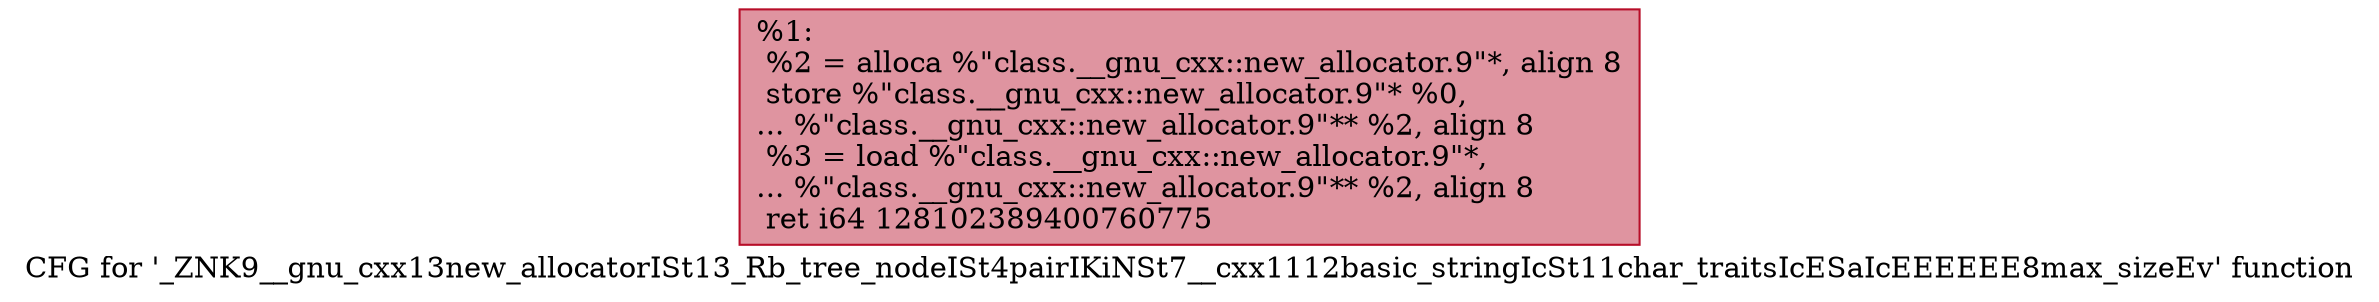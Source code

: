 digraph "CFG for '_ZNK9__gnu_cxx13new_allocatorISt13_Rb_tree_nodeISt4pairIKiNSt7__cxx1112basic_stringIcSt11char_traitsIcESaIcEEEEEE8max_sizeEv' function" {
	label="CFG for '_ZNK9__gnu_cxx13new_allocatorISt13_Rb_tree_nodeISt4pairIKiNSt7__cxx1112basic_stringIcSt11char_traitsIcESaIcEEEEEE8max_sizeEv' function";

	Node0x555b06dc3140 [shape=record,color="#b70d28ff", style=filled, fillcolor="#b70d2870",label="{%1:\l  %2 = alloca %\"class.__gnu_cxx::new_allocator.9\"*, align 8\l  store %\"class.__gnu_cxx::new_allocator.9\"* %0,\l... %\"class.__gnu_cxx::new_allocator.9\"** %2, align 8\l  %3 = load %\"class.__gnu_cxx::new_allocator.9\"*,\l... %\"class.__gnu_cxx::new_allocator.9\"** %2, align 8\l  ret i64 128102389400760775\l}"];
}
